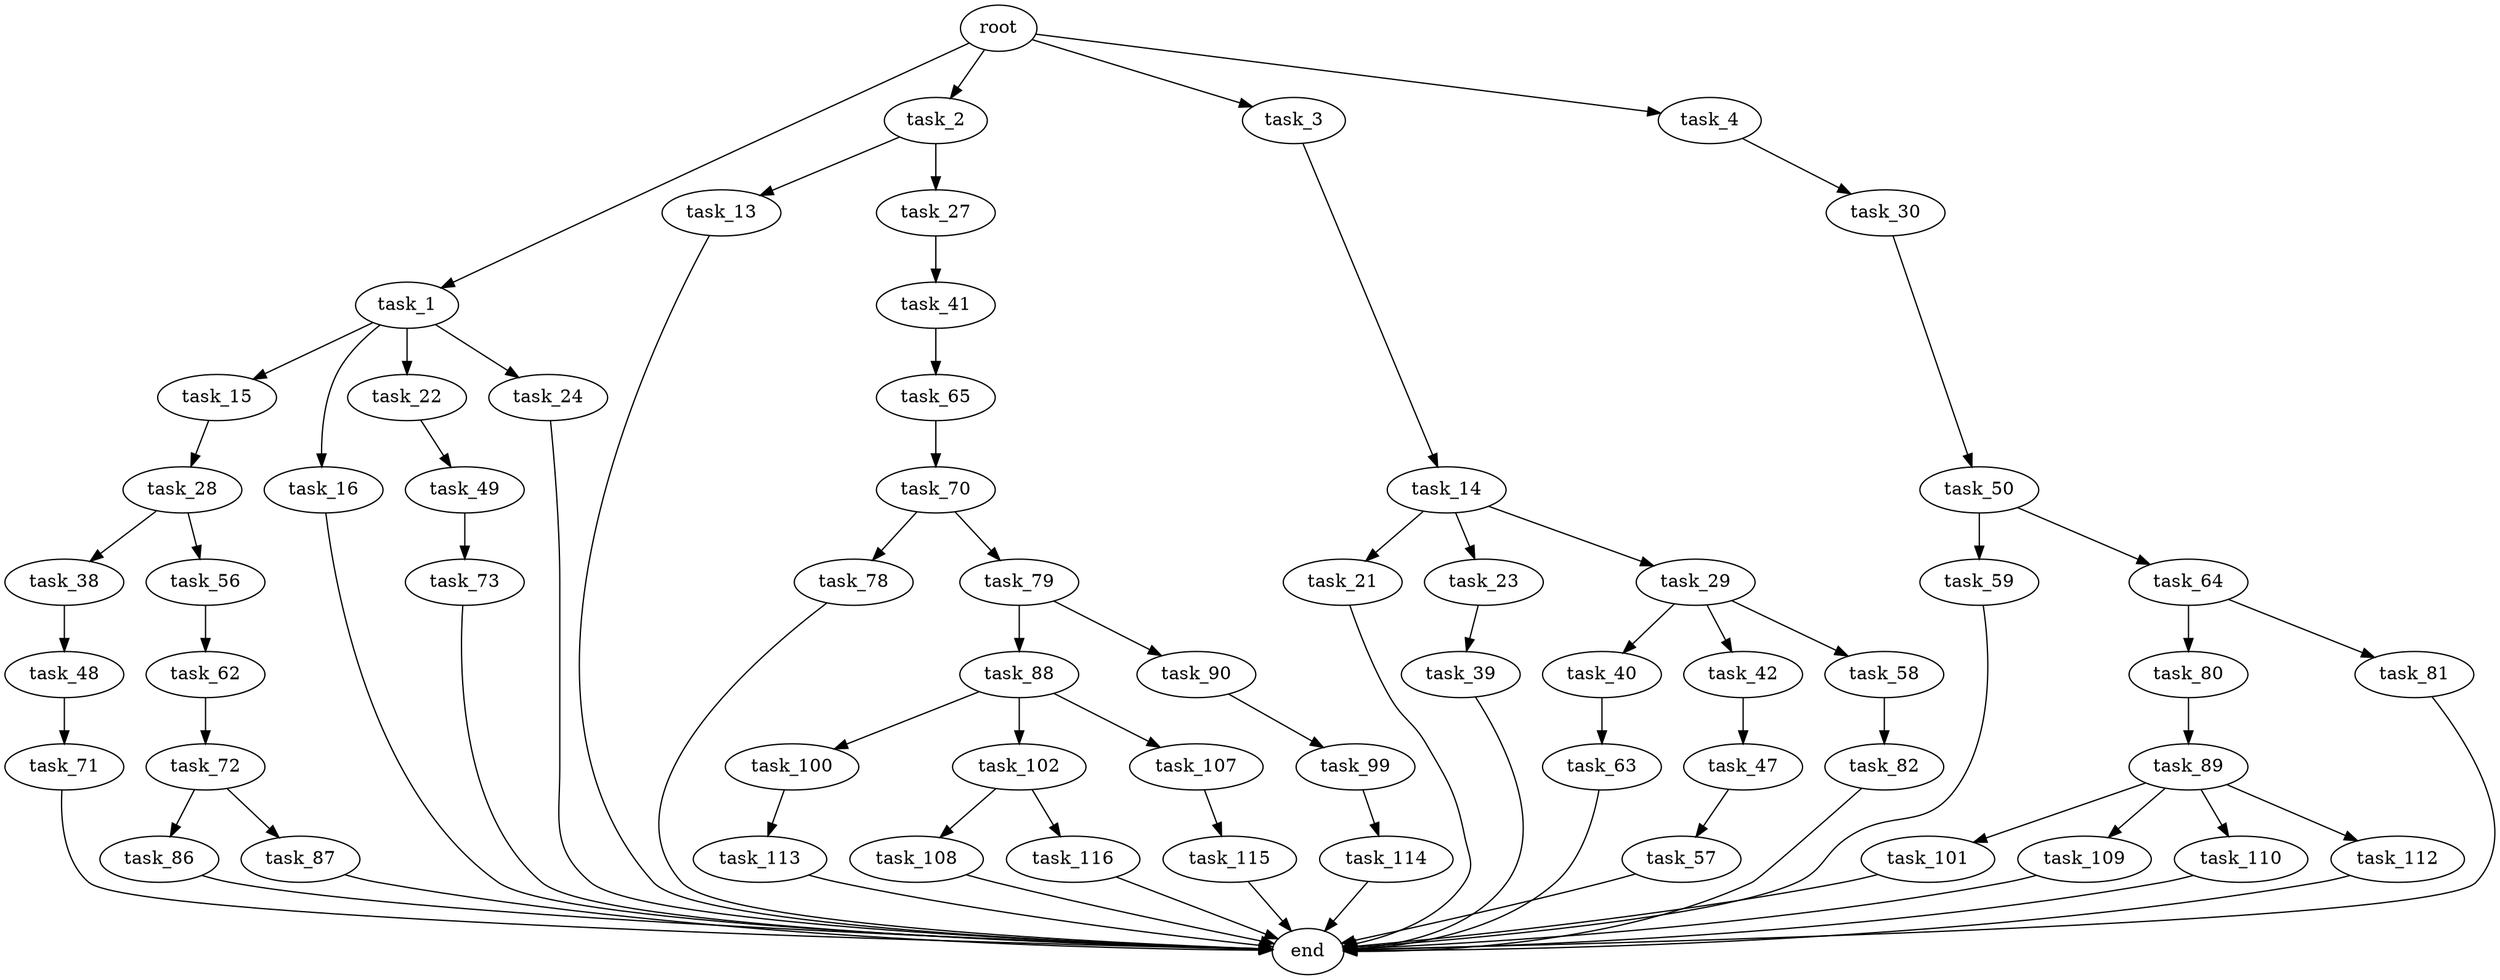 digraph G {
  root [size="0.000000"];
  task_1 [size="9933509656.000000"];
  task_2 [size="231928233984.000000"];
  task_3 [size="136674974292.000000"];
  task_4 [size="262013404120.000000"];
  task_15 [size="22478321519.000000"];
  task_16 [size="28991029248.000000"];
  task_22 [size="676478541169.000000"];
  task_24 [size="26337173819.000000"];
  task_13 [size="68719476736.000000"];
  task_27 [size="156582389148.000000"];
  task_14 [size="156763300872.000000"];
  task_30 [size="3359829903.000000"];
  end [size="0.000000"];
  task_21 [size="782757789696.000000"];
  task_23 [size="1073741824000.000000"];
  task_29 [size="368293445632.000000"];
  task_28 [size="274222390588.000000"];
  task_49 [size="7735479080.000000"];
  task_39 [size="232350738950.000000"];
  task_41 [size="231928233984.000000"];
  task_38 [size="8589934592.000000"];
  task_56 [size="28991029248.000000"];
  task_40 [size="109592101793.000000"];
  task_42 [size="145567214288.000000"];
  task_58 [size="532773219.000000"];
  task_50 [size="40762574273.000000"];
  task_48 [size="8589934592.000000"];
  task_63 [size="918693361.000000"];
  task_65 [size="231928233984.000000"];
  task_47 [size="1008015682282.000000"];
  task_57 [size="17193895270.000000"];
  task_71 [size="47309260138.000000"];
  task_73 [size="30781147803.000000"];
  task_59 [size="189520057632.000000"];
  task_64 [size="8589934592.000000"];
  task_62 [size="349456602508.000000"];
  task_82 [size="5954723596.000000"];
  task_72 [size="16603600241.000000"];
  task_80 [size="418138744104.000000"];
  task_81 [size="28991029248.000000"];
  task_70 [size="491403343.000000"];
  task_78 [size="231928233984.000000"];
  task_79 [size="368293445632.000000"];
  task_86 [size="71005357576.000000"];
  task_87 [size="368293445632.000000"];
  task_88 [size="29966725436.000000"];
  task_90 [size="1237898472.000000"];
  task_89 [size="8589934592.000000"];
  task_100 [size="68719476736.000000"];
  task_102 [size="651028364540.000000"];
  task_107 [size="107027216666.000000"];
  task_101 [size="2611320366.000000"];
  task_109 [size="782757789696.000000"];
  task_110 [size="170875818697.000000"];
  task_112 [size="28991029248.000000"];
  task_99 [size="782757789696.000000"];
  task_114 [size="2512803045.000000"];
  task_113 [size="1073741824000.000000"];
  task_108 [size="1018371844.000000"];
  task_116 [size="204117609545.000000"];
  task_115 [size="199177355264.000000"];

  root -> task_1 [size="1.000000"];
  root -> task_2 [size="1.000000"];
  root -> task_3 [size="1.000000"];
  root -> task_4 [size="1.000000"];
  task_1 -> task_15 [size="209715200.000000"];
  task_1 -> task_16 [size="209715200.000000"];
  task_1 -> task_22 [size="209715200.000000"];
  task_1 -> task_24 [size="209715200.000000"];
  task_2 -> task_13 [size="301989888.000000"];
  task_2 -> task_27 [size="301989888.000000"];
  task_3 -> task_14 [size="134217728.000000"];
  task_4 -> task_30 [size="536870912.000000"];
  task_15 -> task_28 [size="838860800.000000"];
  task_16 -> end [size="1.000000"];
  task_22 -> task_49 [size="838860800.000000"];
  task_24 -> end [size="1.000000"];
  task_13 -> end [size="1.000000"];
  task_27 -> task_41 [size="134217728.000000"];
  task_14 -> task_21 [size="134217728.000000"];
  task_14 -> task_23 [size="134217728.000000"];
  task_14 -> task_29 [size="134217728.000000"];
  task_30 -> task_50 [size="75497472.000000"];
  task_21 -> end [size="1.000000"];
  task_23 -> task_39 [size="838860800.000000"];
  task_29 -> task_40 [size="411041792.000000"];
  task_29 -> task_42 [size="411041792.000000"];
  task_29 -> task_58 [size="411041792.000000"];
  task_28 -> task_38 [size="301989888.000000"];
  task_28 -> task_56 [size="301989888.000000"];
  task_49 -> task_73 [size="209715200.000000"];
  task_39 -> end [size="1.000000"];
  task_41 -> task_65 [size="301989888.000000"];
  task_38 -> task_48 [size="33554432.000000"];
  task_56 -> task_62 [size="75497472.000000"];
  task_40 -> task_63 [size="209715200.000000"];
  task_42 -> task_47 [size="301989888.000000"];
  task_58 -> task_82 [size="33554432.000000"];
  task_50 -> task_59 [size="679477248.000000"];
  task_50 -> task_64 [size="679477248.000000"];
  task_48 -> task_71 [size="33554432.000000"];
  task_63 -> end [size="1.000000"];
  task_65 -> task_70 [size="301989888.000000"];
  task_47 -> task_57 [size="838860800.000000"];
  task_57 -> end [size="1.000000"];
  task_71 -> end [size="1.000000"];
  task_73 -> end [size="1.000000"];
  task_59 -> end [size="1.000000"];
  task_64 -> task_80 [size="33554432.000000"];
  task_64 -> task_81 [size="33554432.000000"];
  task_62 -> task_72 [size="536870912.000000"];
  task_82 -> end [size="1.000000"];
  task_72 -> task_86 [size="838860800.000000"];
  task_72 -> task_87 [size="838860800.000000"];
  task_80 -> task_89 [size="301989888.000000"];
  task_81 -> end [size="1.000000"];
  task_70 -> task_78 [size="33554432.000000"];
  task_70 -> task_79 [size="33554432.000000"];
  task_78 -> end [size="1.000000"];
  task_79 -> task_88 [size="411041792.000000"];
  task_79 -> task_90 [size="411041792.000000"];
  task_86 -> end [size="1.000000"];
  task_87 -> end [size="1.000000"];
  task_88 -> task_100 [size="536870912.000000"];
  task_88 -> task_102 [size="536870912.000000"];
  task_88 -> task_107 [size="536870912.000000"];
  task_90 -> task_99 [size="33554432.000000"];
  task_89 -> task_101 [size="33554432.000000"];
  task_89 -> task_109 [size="33554432.000000"];
  task_89 -> task_110 [size="33554432.000000"];
  task_89 -> task_112 [size="33554432.000000"];
  task_100 -> task_113 [size="134217728.000000"];
  task_102 -> task_108 [size="838860800.000000"];
  task_102 -> task_116 [size="838860800.000000"];
  task_107 -> task_115 [size="75497472.000000"];
  task_101 -> end [size="1.000000"];
  task_109 -> end [size="1.000000"];
  task_110 -> end [size="1.000000"];
  task_112 -> end [size="1.000000"];
  task_99 -> task_114 [size="679477248.000000"];
  task_114 -> end [size="1.000000"];
  task_113 -> end [size="1.000000"];
  task_108 -> end [size="1.000000"];
  task_116 -> end [size="1.000000"];
  task_115 -> end [size="1.000000"];
}
